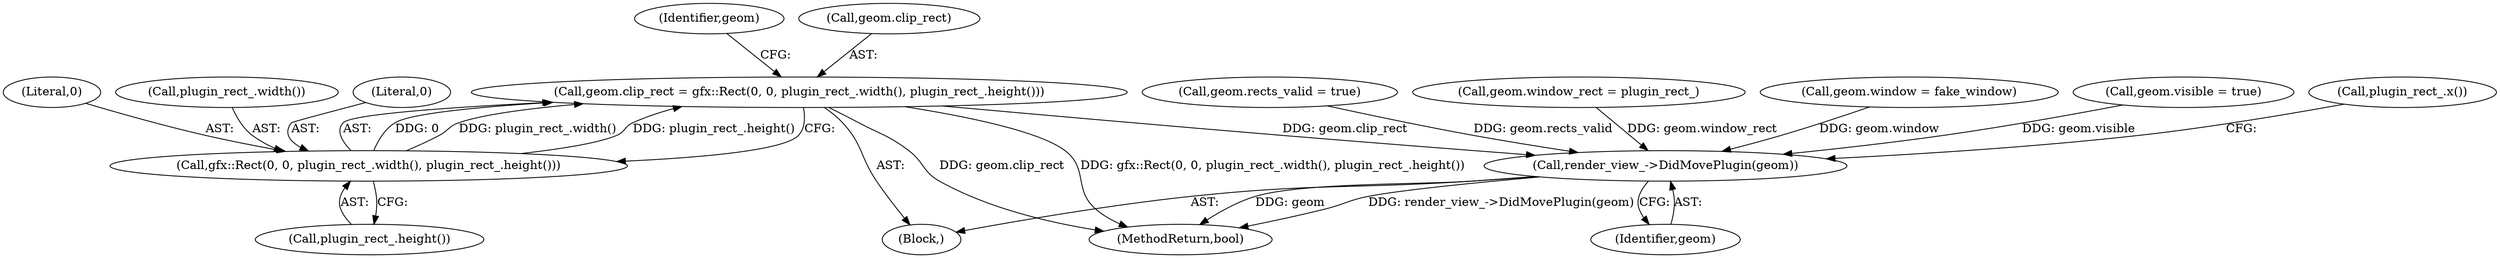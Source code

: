 digraph "1_Chrome_ee8d6fd30b022ac2c87b7a190c954e7bb3c9b21e_11@del" {
"1000139" [label="(Call,geom.clip_rect = gfx::Rect(0, 0, plugin_rect_.width(), plugin_rect_.height()))"];
"1000143" [label="(Call,gfx::Rect(0, 0, plugin_rect_.width(), plugin_rect_.height()))"];
"1000158" [label="(Call,render_view_->DidMovePlugin(geom))"];
"1000102" [label="(Block,)"];
"1000153" [label="(Call,geom.visible = true)"];
"1000150" [label="(Identifier,geom)"];
"1000143" [label="(Call,gfx::Rect(0, 0, plugin_rect_.width(), plugin_rect_.height()))"];
"1000162" [label="(Call,plugin_rect_.x())"];
"1000168" [label="(MethodReturn,bool)"];
"1000147" [label="(Call,plugin_rect_.height())"];
"1000148" [label="(Call,geom.rects_valid = true)"];
"1000140" [label="(Call,geom.clip_rect)"];
"1000134" [label="(Call,geom.window_rect = plugin_rect_)"];
"1000145" [label="(Literal,0)"];
"1000158" [label="(Call,render_view_->DidMovePlugin(geom))"];
"1000159" [label="(Identifier,geom)"];
"1000146" [label="(Call,plugin_rect_.width())"];
"1000139" [label="(Call,geom.clip_rect = gfx::Rect(0, 0, plugin_rect_.width(), plugin_rect_.height()))"];
"1000144" [label="(Literal,0)"];
"1000129" [label="(Call,geom.window = fake_window)"];
"1000139" -> "1000102"  [label="AST: "];
"1000139" -> "1000143"  [label="CFG: "];
"1000140" -> "1000139"  [label="AST: "];
"1000143" -> "1000139"  [label="AST: "];
"1000150" -> "1000139"  [label="CFG: "];
"1000139" -> "1000168"  [label="DDG: geom.clip_rect"];
"1000139" -> "1000168"  [label="DDG: gfx::Rect(0, 0, plugin_rect_.width(), plugin_rect_.height())"];
"1000143" -> "1000139"  [label="DDG: 0"];
"1000143" -> "1000139"  [label="DDG: plugin_rect_.width()"];
"1000143" -> "1000139"  [label="DDG: plugin_rect_.height()"];
"1000139" -> "1000158"  [label="DDG: geom.clip_rect"];
"1000143" -> "1000147"  [label="CFG: "];
"1000144" -> "1000143"  [label="AST: "];
"1000145" -> "1000143"  [label="AST: "];
"1000146" -> "1000143"  [label="AST: "];
"1000147" -> "1000143"  [label="AST: "];
"1000158" -> "1000102"  [label="AST: "];
"1000158" -> "1000159"  [label="CFG: "];
"1000159" -> "1000158"  [label="AST: "];
"1000162" -> "1000158"  [label="CFG: "];
"1000158" -> "1000168"  [label="DDG: geom"];
"1000158" -> "1000168"  [label="DDG: render_view_->DidMovePlugin(geom)"];
"1000129" -> "1000158"  [label="DDG: geom.window"];
"1000148" -> "1000158"  [label="DDG: geom.rects_valid"];
"1000153" -> "1000158"  [label="DDG: geom.visible"];
"1000134" -> "1000158"  [label="DDG: geom.window_rect"];
}
